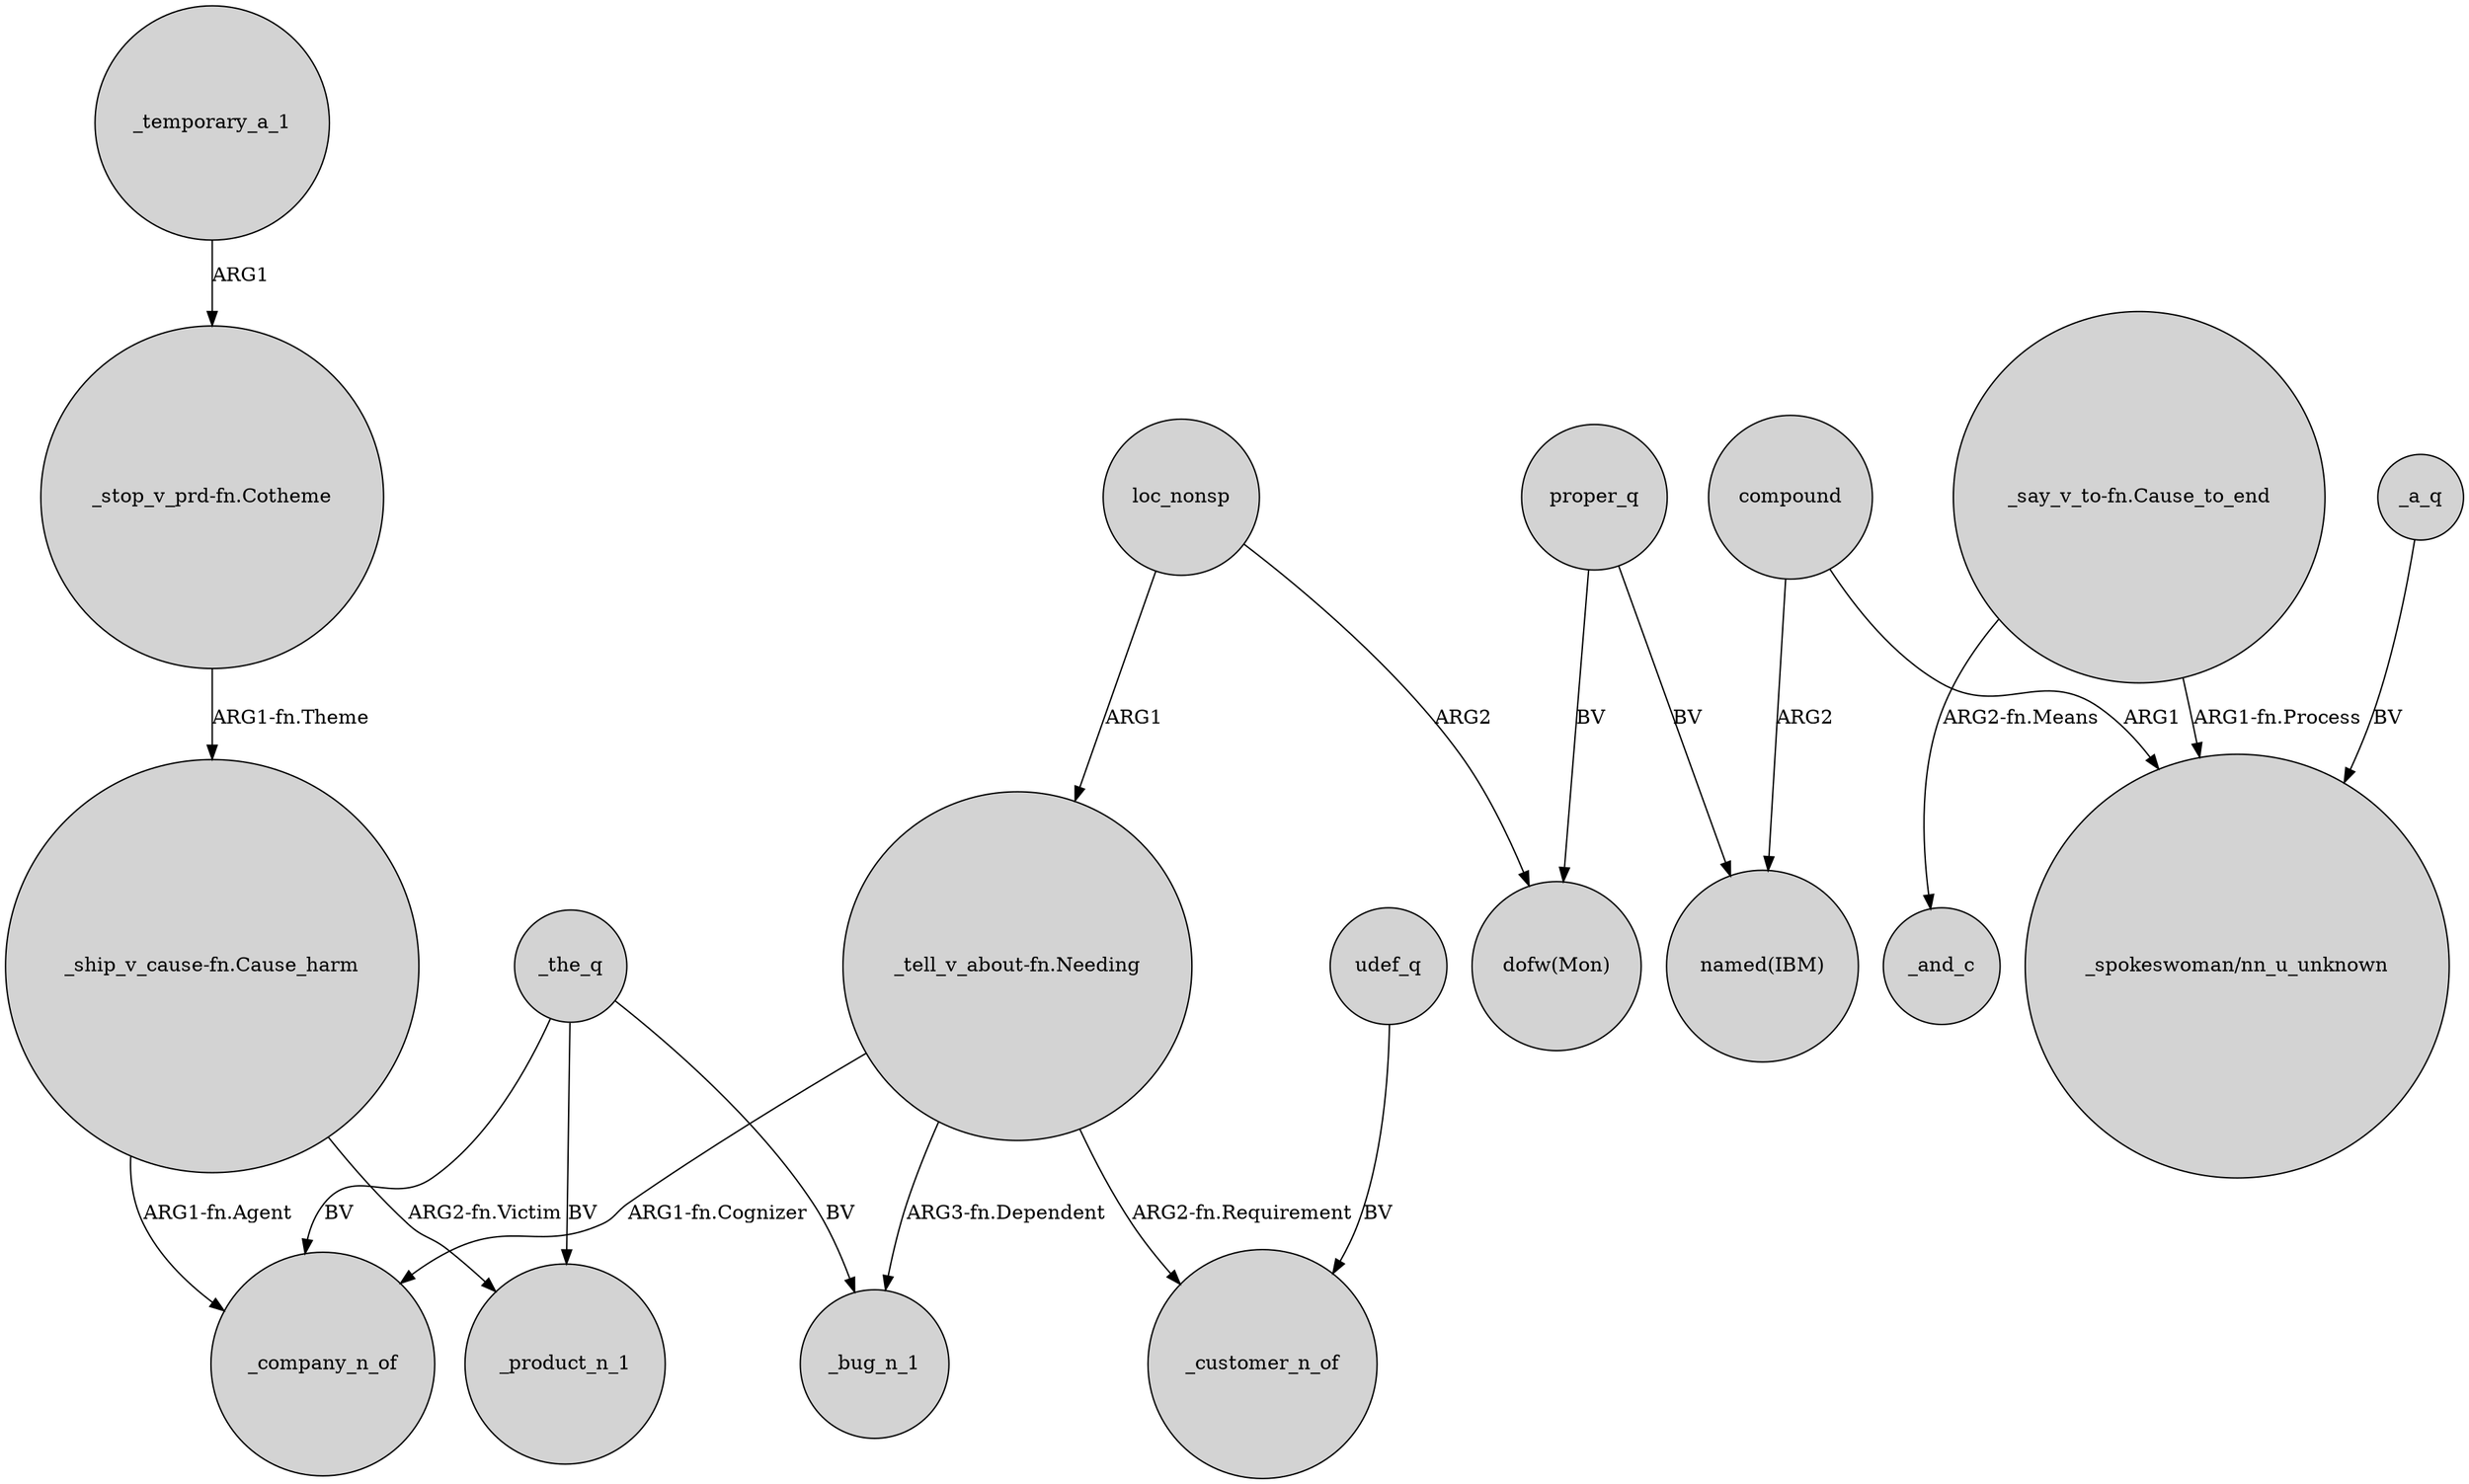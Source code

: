 digraph {
	node [shape=circle style=filled]
	"_ship_v_cause-fn.Cause_harm" -> _company_n_of [label="ARG1-fn.Agent"]
	"_say_v_to-fn.Cause_to_end" -> _and_c [label="ARG2-fn.Means"]
	_a_q -> "_spokeswoman/nn_u_unknown" [label=BV]
	"_stop_v_prd-fn.Cotheme" -> "_ship_v_cause-fn.Cause_harm" [label="ARG1-fn.Theme"]
	"_say_v_to-fn.Cause_to_end" -> "_spokeswoman/nn_u_unknown" [label="ARG1-fn.Process"]
	"_tell_v_about-fn.Needing" -> _bug_n_1 [label="ARG3-fn.Dependent"]
	proper_q -> "dofw(Mon)" [label=BV]
	_temporary_a_1 -> "_stop_v_prd-fn.Cotheme" [label=ARG1]
	proper_q -> "named(IBM)" [label=BV]
	_the_q -> _product_n_1 [label=BV]
	loc_nonsp -> "_tell_v_about-fn.Needing" [label=ARG1]
	loc_nonsp -> "dofw(Mon)" [label=ARG2]
	_the_q -> _bug_n_1 [label=BV]
	udef_q -> _customer_n_of [label=BV]
	"_ship_v_cause-fn.Cause_harm" -> _product_n_1 [label="ARG2-fn.Victim"]
	compound -> "_spokeswoman/nn_u_unknown" [label=ARG1]
	"_tell_v_about-fn.Needing" -> _company_n_of [label="ARG1-fn.Cognizer"]
	compound -> "named(IBM)" [label=ARG2]
	"_tell_v_about-fn.Needing" -> _customer_n_of [label="ARG2-fn.Requirement"]
	_the_q -> _company_n_of [label=BV]
}
